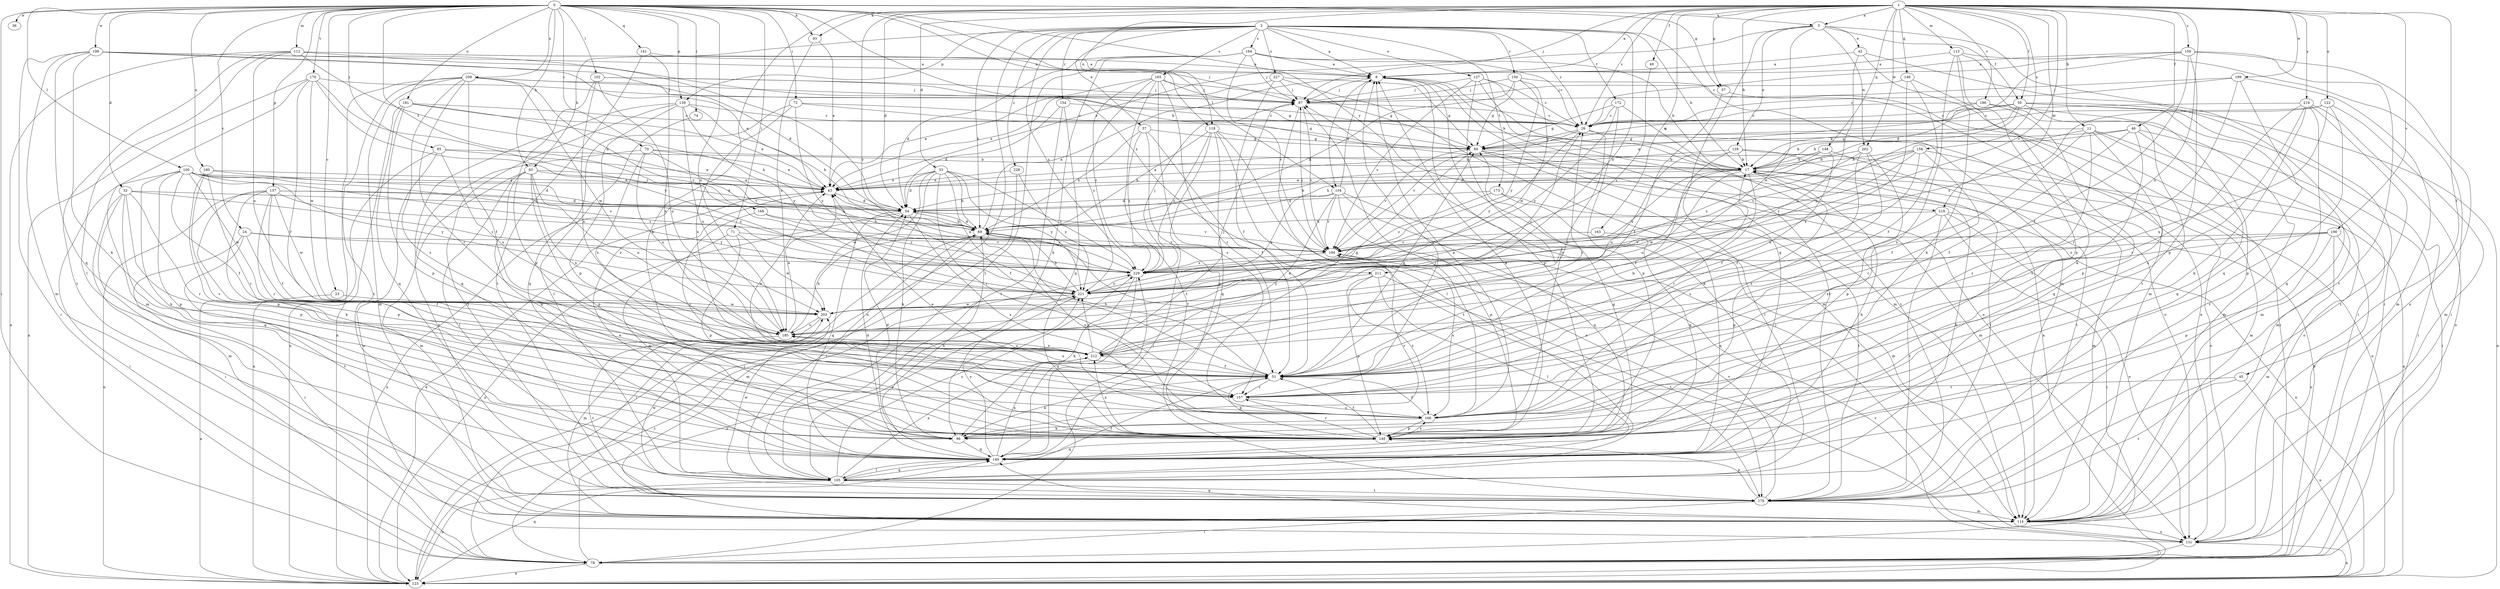 strict digraph  {
0;
1;
2;
3;
8;
11;
17;
23;
24;
26;
32;
33;
34;
36;
37;
42;
43;
45;
46;
49;
50;
51;
57;
60;
65;
69;
70;
71;
72;
74;
78;
85;
87;
93;
96;
100;
102;
104;
105;
112;
113;
114;
118;
122;
123;
127;
129;
131;
137;
139;
140;
141;
146;
148;
149;
150;
154;
157;
158;
159;
163;
164;
165;
166;
168;
170;
172;
173;
176;
180;
181;
185;
186;
190;
194;
198;
199;
202;
203;
209;
211;
212;
218;
219;
221;
227;
228;
229;
0 -> 3  [label=a];
0 -> 23  [label=c];
0 -> 24  [label=c];
0 -> 32  [label=d];
0 -> 36  [label=e];
0 -> 57  [label=g];
0 -> 65  [label=h];
0 -> 70  [label=i];
0 -> 71  [label=i];
0 -> 72  [label=i];
0 -> 74  [label=i];
0 -> 78  [label=i];
0 -> 85  [label=j];
0 -> 93  [label=k];
0 -> 100  [label=l];
0 -> 102  [label=l];
0 -> 104  [label=l];
0 -> 112  [label=m];
0 -> 118  [label=n];
0 -> 137  [label=p];
0 -> 139  [label=p];
0 -> 141  [label=q];
0 -> 168  [label=t];
0 -> 170  [label=t];
0 -> 180  [label=u];
0 -> 181  [label=u];
0 -> 185  [label=u];
0 -> 198  [label=w];
0 -> 209  [label=x];
0 -> 211  [label=x];
0 -> 218  [label=y];
1 -> 3  [label=a];
1 -> 8  [label=a];
1 -> 11  [label=b];
1 -> 17  [label=b];
1 -> 26  [label=c];
1 -> 33  [label=d];
1 -> 34  [label=d];
1 -> 45  [label=f];
1 -> 46  [label=f];
1 -> 49  [label=f];
1 -> 50  [label=f];
1 -> 57  [label=g];
1 -> 87  [label=j];
1 -> 93  [label=k];
1 -> 96  [label=k];
1 -> 113  [label=m];
1 -> 118  [label=n];
1 -> 122  [label=n];
1 -> 146  [label=q];
1 -> 148  [label=q];
1 -> 158  [label=s];
1 -> 159  [label=s];
1 -> 163  [label=s];
1 -> 185  [label=u];
1 -> 186  [label=v];
1 -> 190  [label=v];
1 -> 194  [label=v];
1 -> 199  [label=w];
1 -> 202  [label=w];
1 -> 218  [label=y];
1 -> 219  [label=y];
1 -> 221  [label=y];
2 -> 8  [label=a];
2 -> 17  [label=b];
2 -> 26  [label=c];
2 -> 37  [label=e];
2 -> 65  [label=h];
2 -> 69  [label=h];
2 -> 114  [label=m];
2 -> 123  [label=n];
2 -> 127  [label=o];
2 -> 139  [label=p];
2 -> 150  [label=r];
2 -> 154  [label=r];
2 -> 164  [label=s];
2 -> 165  [label=s];
2 -> 172  [label=t];
2 -> 173  [label=t];
2 -> 211  [label=x];
2 -> 227  [label=z];
2 -> 228  [label=z];
2 -> 229  [label=z];
3 -> 42  [label=e];
3 -> 43  [label=e];
3 -> 50  [label=f];
3 -> 78  [label=i];
3 -> 129  [label=o];
3 -> 149  [label=q];
3 -> 202  [label=w];
3 -> 203  [label=w];
8 -> 87  [label=j];
8 -> 104  [label=l];
8 -> 114  [label=m];
8 -> 131  [label=o];
8 -> 140  [label=p];
11 -> 17  [label=b];
11 -> 51  [label=f];
11 -> 60  [label=g];
11 -> 114  [label=m];
11 -> 131  [label=o];
11 -> 149  [label=q];
11 -> 166  [label=s];
17 -> 43  [label=e];
17 -> 105  [label=l];
17 -> 114  [label=m];
17 -> 157  [label=r];
17 -> 166  [label=s];
17 -> 185  [label=u];
17 -> 203  [label=w];
17 -> 229  [label=z];
23 -> 123  [label=n];
23 -> 203  [label=w];
24 -> 51  [label=f];
24 -> 78  [label=i];
24 -> 176  [label=t];
24 -> 194  [label=v];
24 -> 229  [label=z];
26 -> 60  [label=g];
26 -> 123  [label=n];
26 -> 194  [label=v];
26 -> 212  [label=x];
26 -> 221  [label=y];
32 -> 34  [label=d];
32 -> 78  [label=i];
32 -> 114  [label=m];
32 -> 140  [label=p];
32 -> 149  [label=q];
32 -> 157  [label=r];
32 -> 229  [label=z];
33 -> 34  [label=d];
33 -> 43  [label=e];
33 -> 51  [label=f];
33 -> 69  [label=h];
33 -> 96  [label=k];
33 -> 157  [label=r];
33 -> 203  [label=w];
33 -> 221  [label=y];
33 -> 229  [label=z];
34 -> 69  [label=h];
34 -> 123  [label=n];
34 -> 149  [label=q];
34 -> 166  [label=s];
34 -> 194  [label=v];
37 -> 51  [label=f];
37 -> 60  [label=g];
37 -> 69  [label=h];
37 -> 140  [label=p];
37 -> 229  [label=z];
42 -> 8  [label=a];
42 -> 78  [label=i];
42 -> 176  [label=t];
42 -> 185  [label=u];
43 -> 34  [label=d];
43 -> 123  [label=n];
45 -> 123  [label=n];
45 -> 157  [label=r];
45 -> 176  [label=t];
46 -> 17  [label=b];
46 -> 51  [label=f];
46 -> 60  [label=g];
46 -> 78  [label=i];
46 -> 149  [label=q];
46 -> 166  [label=s];
49 -> 221  [label=y];
50 -> 17  [label=b];
50 -> 26  [label=c];
50 -> 60  [label=g];
50 -> 78  [label=i];
50 -> 114  [label=m];
50 -> 123  [label=n];
50 -> 176  [label=t];
50 -> 221  [label=y];
51 -> 17  [label=b];
51 -> 26  [label=c];
51 -> 43  [label=e];
51 -> 60  [label=g];
51 -> 69  [label=h];
51 -> 96  [label=k];
51 -> 140  [label=p];
51 -> 157  [label=r];
51 -> 185  [label=u];
57 -> 51  [label=f];
57 -> 78  [label=i];
60 -> 17  [label=b];
60 -> 105  [label=l];
60 -> 114  [label=m];
60 -> 194  [label=v];
65 -> 34  [label=d];
65 -> 43  [label=e];
65 -> 96  [label=k];
65 -> 105  [label=l];
65 -> 114  [label=m];
65 -> 140  [label=p];
65 -> 185  [label=u];
65 -> 212  [label=x];
69 -> 8  [label=a];
69 -> 34  [label=d];
69 -> 51  [label=f];
69 -> 78  [label=i];
69 -> 105  [label=l];
69 -> 114  [label=m];
69 -> 166  [label=s];
69 -> 194  [label=v];
70 -> 17  [label=b];
70 -> 43  [label=e];
70 -> 176  [label=t];
70 -> 185  [label=u];
70 -> 194  [label=v];
70 -> 212  [label=x];
71 -> 140  [label=p];
71 -> 149  [label=q];
71 -> 194  [label=v];
71 -> 203  [label=w];
72 -> 26  [label=c];
72 -> 60  [label=g];
72 -> 149  [label=q];
72 -> 212  [label=x];
72 -> 221  [label=y];
74 -> 105  [label=l];
78 -> 17  [label=b];
78 -> 123  [label=n];
78 -> 221  [label=y];
85 -> 17  [label=b];
85 -> 43  [label=e];
85 -> 123  [label=n];
85 -> 131  [label=o];
85 -> 185  [label=u];
87 -> 26  [label=c];
87 -> 105  [label=l];
87 -> 194  [label=v];
93 -> 43  [label=e];
93 -> 185  [label=u];
96 -> 34  [label=d];
96 -> 149  [label=q];
96 -> 194  [label=v];
100 -> 34  [label=d];
100 -> 43  [label=e];
100 -> 51  [label=f];
100 -> 78  [label=i];
100 -> 96  [label=k];
100 -> 140  [label=p];
100 -> 194  [label=v];
100 -> 203  [label=w];
100 -> 221  [label=y];
100 -> 229  [label=z];
102 -> 17  [label=b];
102 -> 87  [label=j];
102 -> 140  [label=p];
102 -> 185  [label=u];
102 -> 212  [label=x];
104 -> 8  [label=a];
104 -> 34  [label=d];
104 -> 114  [label=m];
104 -> 140  [label=p];
104 -> 149  [label=q];
104 -> 194  [label=v];
104 -> 212  [label=x];
104 -> 221  [label=y];
105 -> 8  [label=a];
105 -> 17  [label=b];
105 -> 43  [label=e];
105 -> 51  [label=f];
105 -> 123  [label=n];
105 -> 149  [label=q];
105 -> 176  [label=t];
105 -> 203  [label=w];
105 -> 212  [label=x];
105 -> 221  [label=y];
105 -> 229  [label=z];
112 -> 8  [label=a];
112 -> 34  [label=d];
112 -> 69  [label=h];
112 -> 87  [label=j];
112 -> 105  [label=l];
112 -> 123  [label=n];
112 -> 176  [label=t];
112 -> 185  [label=u];
113 -> 8  [label=a];
113 -> 78  [label=i];
113 -> 96  [label=k];
113 -> 114  [label=m];
113 -> 140  [label=p];
113 -> 166  [label=s];
114 -> 131  [label=o];
114 -> 149  [label=q];
118 -> 60  [label=g];
118 -> 69  [label=h];
118 -> 78  [label=i];
118 -> 131  [label=o];
118 -> 149  [label=q];
118 -> 176  [label=t];
118 -> 229  [label=z];
122 -> 26  [label=c];
122 -> 114  [label=m];
122 -> 140  [label=p];
122 -> 212  [label=x];
122 -> 229  [label=z];
123 -> 8  [label=a];
123 -> 43  [label=e];
123 -> 149  [label=q];
123 -> 194  [label=v];
123 -> 229  [label=z];
127 -> 26  [label=c];
127 -> 87  [label=j];
127 -> 131  [label=o];
127 -> 166  [label=s];
127 -> 176  [label=t];
127 -> 194  [label=v];
129 -> 17  [label=b];
129 -> 51  [label=f];
129 -> 69  [label=h];
129 -> 123  [label=n];
129 -> 131  [label=o];
129 -> 185  [label=u];
131 -> 78  [label=i];
131 -> 87  [label=j];
131 -> 123  [label=n];
137 -> 34  [label=d];
137 -> 51  [label=f];
137 -> 69  [label=h];
137 -> 96  [label=k];
137 -> 123  [label=n];
137 -> 140  [label=p];
137 -> 157  [label=r];
137 -> 203  [label=w];
137 -> 221  [label=y];
139 -> 26  [label=c];
139 -> 69  [label=h];
139 -> 140  [label=p];
139 -> 149  [label=q];
139 -> 176  [label=t];
139 -> 185  [label=u];
139 -> 221  [label=y];
140 -> 8  [label=a];
140 -> 51  [label=f];
140 -> 149  [label=q];
140 -> 157  [label=r];
140 -> 166  [label=s];
140 -> 212  [label=x];
141 -> 8  [label=a];
141 -> 176  [label=t];
141 -> 212  [label=x];
146 -> 51  [label=f];
146 -> 87  [label=j];
146 -> 96  [label=k];
146 -> 212  [label=x];
148 -> 17  [label=b];
148 -> 34  [label=d];
148 -> 43  [label=e];
148 -> 51  [label=f];
148 -> 176  [label=t];
149 -> 17  [label=b];
149 -> 34  [label=d];
149 -> 60  [label=g];
149 -> 69  [label=h];
149 -> 105  [label=l];
149 -> 212  [label=x];
149 -> 221  [label=y];
149 -> 229  [label=z];
150 -> 60  [label=g];
150 -> 69  [label=h];
150 -> 87  [label=j];
150 -> 131  [label=o];
150 -> 203  [label=w];
150 -> 221  [label=y];
154 -> 26  [label=c];
154 -> 34  [label=d];
154 -> 105  [label=l];
154 -> 140  [label=p];
157 -> 8  [label=a];
157 -> 166  [label=s];
158 -> 17  [label=b];
158 -> 69  [label=h];
158 -> 114  [label=m];
158 -> 157  [label=r];
158 -> 185  [label=u];
158 -> 194  [label=v];
158 -> 229  [label=z];
159 -> 8  [label=a];
159 -> 26  [label=c];
159 -> 34  [label=d];
159 -> 51  [label=f];
159 -> 131  [label=o];
159 -> 140  [label=p];
159 -> 176  [label=t];
163 -> 149  [label=q];
163 -> 194  [label=v];
164 -> 8  [label=a];
164 -> 17  [label=b];
164 -> 26  [label=c];
164 -> 34  [label=d];
164 -> 87  [label=j];
164 -> 96  [label=k];
164 -> 105  [label=l];
164 -> 194  [label=v];
165 -> 43  [label=e];
165 -> 60  [label=g];
165 -> 87  [label=j];
165 -> 157  [label=r];
165 -> 166  [label=s];
165 -> 176  [label=t];
165 -> 221  [label=y];
165 -> 229  [label=z];
166 -> 8  [label=a];
166 -> 43  [label=e];
166 -> 51  [label=f];
166 -> 87  [label=j];
166 -> 96  [label=k];
166 -> 140  [label=p];
168 -> 69  [label=h];
168 -> 157  [label=r];
168 -> 229  [label=z];
170 -> 51  [label=f];
170 -> 87  [label=j];
170 -> 114  [label=m];
170 -> 123  [label=n];
170 -> 203  [label=w];
170 -> 221  [label=y];
170 -> 229  [label=z];
172 -> 26  [label=c];
172 -> 60  [label=g];
172 -> 140  [label=p];
172 -> 176  [label=t];
172 -> 221  [label=y];
173 -> 34  [label=d];
173 -> 149  [label=q];
173 -> 176  [label=t];
173 -> 229  [label=z];
176 -> 78  [label=i];
176 -> 114  [label=m];
176 -> 140  [label=p];
176 -> 194  [label=v];
176 -> 203  [label=w];
180 -> 43  [label=e];
180 -> 140  [label=p];
180 -> 157  [label=r];
180 -> 166  [label=s];
180 -> 229  [label=z];
181 -> 26  [label=c];
181 -> 43  [label=e];
181 -> 69  [label=h];
181 -> 123  [label=n];
181 -> 140  [label=p];
181 -> 149  [label=q];
185 -> 43  [label=e];
185 -> 69  [label=h];
185 -> 176  [label=t];
185 -> 212  [label=x];
186 -> 26  [label=c];
186 -> 43  [label=e];
186 -> 114  [label=m];
186 -> 140  [label=p];
190 -> 114  [label=m];
190 -> 131  [label=o];
190 -> 140  [label=p];
190 -> 194  [label=v];
190 -> 212  [label=x];
190 -> 229  [label=z];
194 -> 87  [label=j];
194 -> 166  [label=s];
194 -> 229  [label=z];
198 -> 8  [label=a];
198 -> 17  [label=b];
198 -> 34  [label=d];
198 -> 43  [label=e];
198 -> 78  [label=i];
198 -> 96  [label=k];
198 -> 114  [label=m];
198 -> 149  [label=q];
199 -> 26  [label=c];
199 -> 87  [label=j];
199 -> 114  [label=m];
199 -> 149  [label=q];
199 -> 157  [label=r];
202 -> 17  [label=b];
202 -> 51  [label=f];
202 -> 140  [label=p];
202 -> 166  [label=s];
202 -> 229  [label=z];
203 -> 26  [label=c];
203 -> 114  [label=m];
203 -> 185  [label=u];
209 -> 51  [label=f];
209 -> 60  [label=g];
209 -> 87  [label=j];
209 -> 114  [label=m];
209 -> 123  [label=n];
209 -> 157  [label=r];
209 -> 166  [label=s];
209 -> 176  [label=t];
209 -> 203  [label=w];
209 -> 229  [label=z];
211 -> 105  [label=l];
211 -> 140  [label=p];
211 -> 166  [label=s];
211 -> 176  [label=t];
211 -> 221  [label=y];
212 -> 51  [label=f];
212 -> 60  [label=g];
212 -> 87  [label=j];
212 -> 185  [label=u];
212 -> 221  [label=y];
218 -> 69  [label=h];
218 -> 78  [label=i];
218 -> 123  [label=n];
218 -> 131  [label=o];
218 -> 140  [label=p];
218 -> 176  [label=t];
219 -> 26  [label=c];
219 -> 96  [label=k];
219 -> 131  [label=o];
219 -> 149  [label=q];
219 -> 157  [label=r];
219 -> 166  [label=s];
219 -> 176  [label=t];
221 -> 69  [label=h];
221 -> 203  [label=w];
227 -> 43  [label=e];
227 -> 51  [label=f];
227 -> 60  [label=g];
227 -> 87  [label=j];
227 -> 114  [label=m];
228 -> 43  [label=e];
228 -> 78  [label=i];
228 -> 221  [label=y];
229 -> 43  [label=e];
229 -> 87  [label=j];
229 -> 96  [label=k];
229 -> 149  [label=q];
229 -> 221  [label=y];
}
